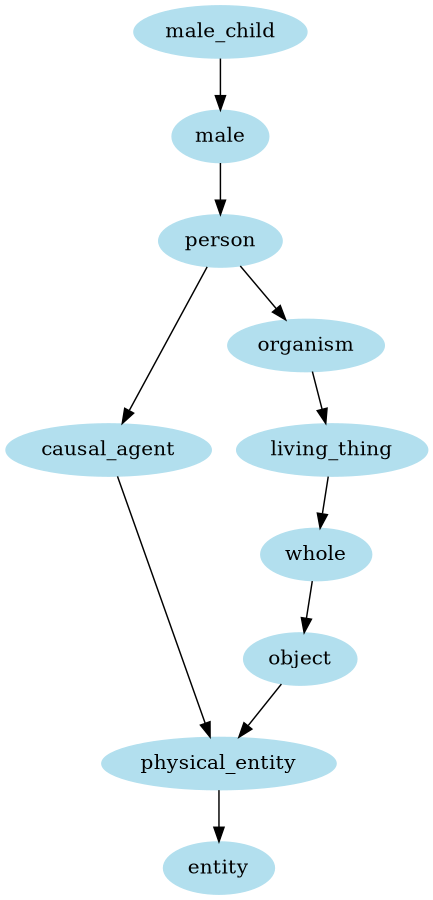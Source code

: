 digraph unix {
	node [color=lightblue2 style=filled]
	size="6,6"
	male_child -> male
	male -> person
	person -> causal_agent
	causal_agent -> physical_entity
	physical_entity -> entity
	person -> organism
	organism -> living_thing
	living_thing -> whole
	whole -> object
	object -> physical_entity
}
